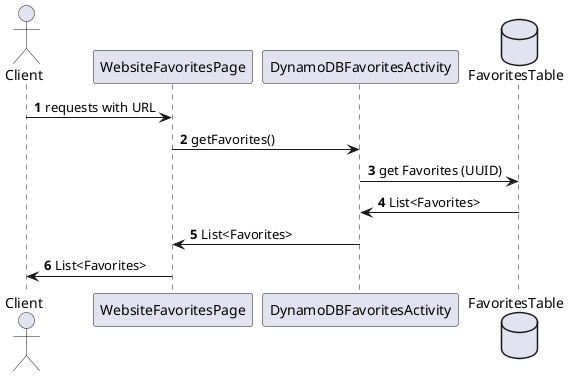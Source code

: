 @startuml
'https://plantuml.com/sequence-diagram
actor Client
participant WebsiteFavoritesPage
participant DynamoDBFavoritesActivity
database FavoritesTable
autonumber

Client -> WebsiteFavoritesPage: requests with URL
WebsiteFavoritesPage -> DynamoDBFavoritesActivity: getFavorites()

DynamoDBFavoritesActivity -> FavoritesTable: get Favorites (UUID)
DynamoDBFavoritesActivity <- FavoritesTable: List<Favorites>
DynamoDBFavoritesActivity -> WebsiteFavoritesPage: List<Favorites>
Client<- WebsiteFavoritesPage: List<Favorites>
@enduml